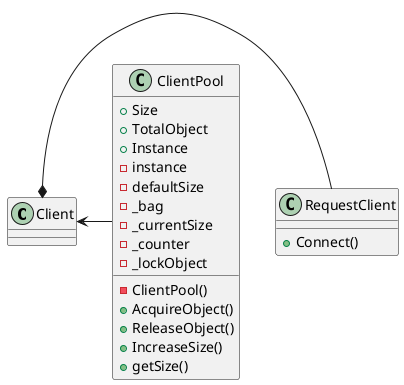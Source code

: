 	
@startuml Hello
abstract        Client
class           ClientPool
class       RequestClient
Client *- RequestClient

Client <-ClientPool

class Client {
 
}
class RequestClient {
 +Connect()
}

class ClientPool {
 +Size
 +TotalObject
 +Instance
 -instance
 -defaultSize
 -_bag
 -_currentSize
 -_counter
 -_lockObject
 -ClientPool()
 +AcquireObject()
 +ReleaseObject()
 +IncreaseSize()
 +getSize()
}


@enduml